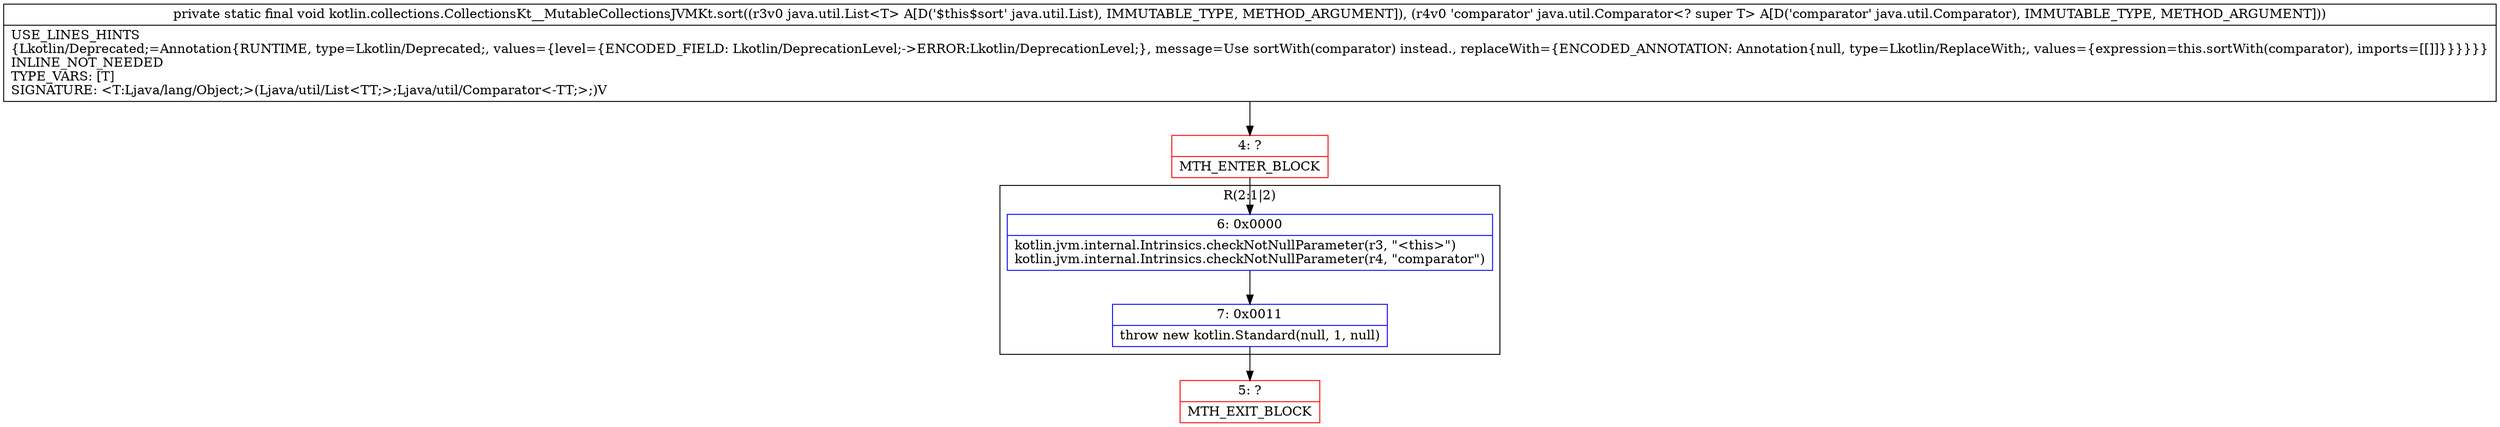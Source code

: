 digraph "CFG forkotlin.collections.CollectionsKt__MutableCollectionsJVMKt.sort(Ljava\/util\/List;Ljava\/util\/Comparator;)V" {
subgraph cluster_Region_490825548 {
label = "R(2:1|2)";
node [shape=record,color=blue];
Node_6 [shape=record,label="{6\:\ 0x0000|kotlin.jvm.internal.Intrinsics.checkNotNullParameter(r3, \"\<this\>\")\lkotlin.jvm.internal.Intrinsics.checkNotNullParameter(r4, \"comparator\")\l}"];
Node_7 [shape=record,label="{7\:\ 0x0011|throw new kotlin.Standard(null, 1, null)\l}"];
}
Node_4 [shape=record,color=red,label="{4\:\ ?|MTH_ENTER_BLOCK\l}"];
Node_5 [shape=record,color=red,label="{5\:\ ?|MTH_EXIT_BLOCK\l}"];
MethodNode[shape=record,label="{private static final void kotlin.collections.CollectionsKt__MutableCollectionsJVMKt.sort((r3v0 java.util.List\<T\> A[D('$this$sort' java.util.List), IMMUTABLE_TYPE, METHOD_ARGUMENT]), (r4v0 'comparator' java.util.Comparator\<? super T\> A[D('comparator' java.util.Comparator), IMMUTABLE_TYPE, METHOD_ARGUMENT]))  | USE_LINES_HINTS\l\{Lkotlin\/Deprecated;=Annotation\{RUNTIME, type=Lkotlin\/Deprecated;, values=\{level=\{ENCODED_FIELD: Lkotlin\/DeprecationLevel;\-\>ERROR:Lkotlin\/DeprecationLevel;\}, message=Use sortWith(comparator) instead., replaceWith=\{ENCODED_ANNOTATION: Annotation\{null, type=Lkotlin\/ReplaceWith;, values=\{expression=this.sortWith(comparator), imports=[[]]\}\}\}\}\}\}\lINLINE_NOT_NEEDED\lTYPE_VARS: [T]\lSIGNATURE: \<T:Ljava\/lang\/Object;\>(Ljava\/util\/List\<TT;\>;Ljava\/util\/Comparator\<\-TT;\>;)V\l}"];
MethodNode -> Node_4;Node_6 -> Node_7;
Node_7 -> Node_5;
Node_4 -> Node_6;
}

